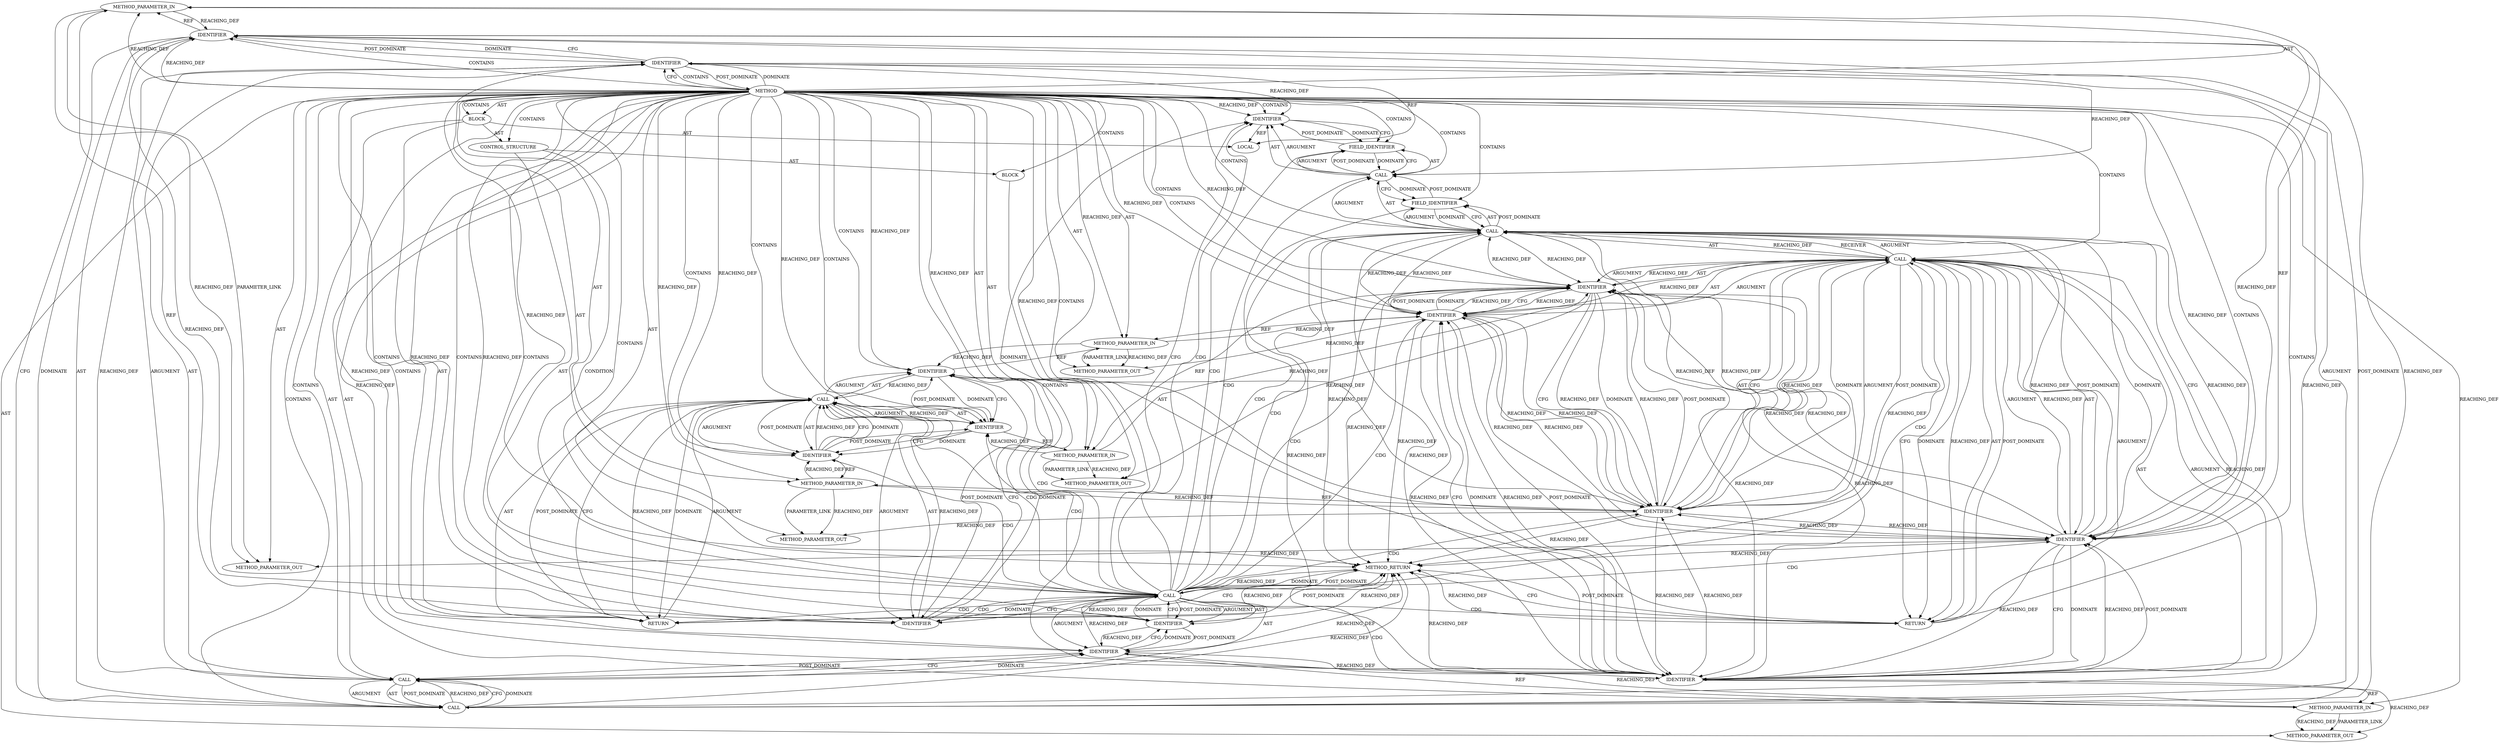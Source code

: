 digraph {
  7522 [label=METHOD_PARAMETER_IN ORDER=1 CODE="struct sock *sk" IS_VARIADIC=false COLUMN_NUMBER=27 LINE_NUMBER=797 TYPE_FULL_NAME="sock*" EVALUATION_STRATEGY="BY_VALUE" INDEX=1 NAME="sk"]
  7526 [label=METHOD_PARAMETER_IN ORDER=5 CODE="unsigned int optlen" IS_VARIADIC=false COLUMN_NUMBER=24 LINE_NUMBER=798 TYPE_FULL_NAME="unsigned int" EVALUATION_STRATEGY="BY_VALUE" INDEX=5 NAME="optlen"]
  7542 [label=IDENTIFIER ORDER=1 ARGUMENT_INDEX=1 CODE="ctx" COLUMN_NUMBER=10 LINE_NUMBER=803 TYPE_FULL_NAME="tls_context*" NAME="ctx"]
  21481 [label=METHOD_PARAMETER_OUT ORDER=1 CODE="struct sock *sk" IS_VARIADIC=false COLUMN_NUMBER=27 LINE_NUMBER=797 TYPE_FULL_NAME="sock*" EVALUATION_STRATEGY="BY_VALUE" INDEX=1 NAME="sk"]
  7524 [label=METHOD_PARAMETER_IN ORDER=3 CODE="int optname" IS_VARIADIC=false COLUMN_NUMBER=55 LINE_NUMBER=797 TYPE_FULL_NAME="int" EVALUATION_STRATEGY="BY_VALUE" INDEX=3 NAME="optname"]
  7554 [label=IDENTIFIER ORDER=3 ARGUMENT_INDEX=3 CODE="optval" COLUMN_NUMBER=40 LINE_NUMBER=806 TYPE_FULL_NAME="sockptr_t" NAME="optval"]
  7521 [label=METHOD COLUMN_NUMBER=1 LINE_NUMBER=797 COLUMN_NUMBER_END=1 IS_EXTERNAL=false SIGNATURE="int tls_setsockopt (sock*,int,int,sockptr_t,unsigned int)" NAME="tls_setsockopt" AST_PARENT_TYPE="TYPE_DECL" AST_PARENT_FULL_NAME="tls_main.c:<global>" ORDER=115 CODE="static int tls_setsockopt(struct sock *sk, int level, int optname,
			  sockptr_t optval, unsigned int optlen)
{
	struct tls_context *ctx = tls_get_ctx(sk);

	if (level != SOL_TLS)
		return ctx->sk_proto->setsockopt(sk, level, optname, optval,
						 optlen);

	return do_tls_setsockopt(sk, optname, optval, optlen);
}" FULL_NAME="tls_setsockopt" LINE_NUMBER_END=807 FILENAME="tls_main.c"]
  7523 [label=METHOD_PARAMETER_IN ORDER=2 CODE="int level" IS_VARIADIC=false COLUMN_NUMBER=44 LINE_NUMBER=797 TYPE_FULL_NAME="int" EVALUATION_STRATEGY="BY_VALUE" INDEX=2 NAME="level"]
  7539 [label=CALL ORDER=1 ARGUMENT_INDEX=-1 CODE="ctx->sk_proto->setsockopt(sk, level, optname, optval,
						 optlen)" COLUMN_NUMBER=10 METHOD_FULL_NAME="setsockopt" LINE_NUMBER=803 TYPE_FULL_NAME="<empty>" DISPATCH_TYPE="STATIC_DISPATCH" SIGNATURE="" NAME="setsockopt"]
  7548 [label=IDENTIFIER ORDER=5 ARGUMENT_INDEX=4 CODE="optval" COLUMN_NUMBER=56 LINE_NUMBER=803 TYPE_FULL_NAME="sockptr_t" NAME="optval"]
  7535 [label=IDENTIFIER ORDER=1 ARGUMENT_INDEX=1 CODE="level" COLUMN_NUMBER=6 LINE_NUMBER=802 TYPE_FULL_NAME="int" NAME="level"]
  7546 [label=IDENTIFIER ORDER=3 ARGUMENT_INDEX=2 CODE="level" COLUMN_NUMBER=40 LINE_NUMBER=803 TYPE_FULL_NAME="int" NAME="level"]
  21485 [label=METHOD_PARAMETER_OUT ORDER=5 CODE="unsigned int optlen" IS_VARIADIC=false COLUMN_NUMBER=24 LINE_NUMBER=798 TYPE_FULL_NAME="unsigned int" EVALUATION_STRATEGY="BY_VALUE" INDEX=5 NAME="optlen"]
  7533 [label=CONTROL_STRUCTURE CONTROL_STRUCTURE_TYPE="IF" ORDER=3 PARSER_TYPE_NAME="CASTIfStatement" ARGUMENT_INDEX=-1 CODE="if (level != SOL_TLS)" COLUMN_NUMBER=2 LINE_NUMBER=802]
  7552 [label=IDENTIFIER ORDER=1 ARGUMENT_INDEX=1 CODE="sk" COLUMN_NUMBER=27 LINE_NUMBER=806 TYPE_FULL_NAME="sock*" NAME="sk"]
  21482 [label=METHOD_PARAMETER_OUT ORDER=2 CODE="int level" IS_VARIADIC=false COLUMN_NUMBER=44 LINE_NUMBER=797 TYPE_FULL_NAME="int" EVALUATION_STRATEGY="BY_VALUE" INDEX=2 NAME="level"]
  7544 [label=FIELD_IDENTIFIER ORDER=2 ARGUMENT_INDEX=2 CODE="setsockopt" COLUMN_NUMBER=10 LINE_NUMBER=803 CANONICAL_NAME="setsockopt"]
  7540 [label=CALL ORDER=1 ARGUMENT_INDEX=0 CODE="ctx->sk_proto->setsockopt" COLUMN_NUMBER=10 METHOD_FULL_NAME="<operator>.indirectFieldAccess" LINE_NUMBER=803 TYPE_FULL_NAME="<empty>" DISPATCH_TYPE="STATIC_DISPATCH" SIGNATURE="" NAME="<operator>.indirectFieldAccess"]
  7556 [label=METHOD_RETURN ORDER=7 CODE="RET" COLUMN_NUMBER=1 LINE_NUMBER=797 TYPE_FULL_NAME="int" EVALUATION_STRATEGY="BY_VALUE"]
  7543 [label=FIELD_IDENTIFIER ORDER=2 ARGUMENT_INDEX=2 CODE="sk_proto" COLUMN_NUMBER=10 LINE_NUMBER=803 CANONICAL_NAME="sk_proto"]
  7534 [label=CALL ORDER=1 ARGUMENT_INDEX=-1 CODE="level != SOL_TLS" COLUMN_NUMBER=6 METHOD_FULL_NAME="<operator>.notEquals" LINE_NUMBER=802 TYPE_FULL_NAME="<empty>" DISPATCH_TYPE="STATIC_DISPATCH" SIGNATURE="" NAME="<operator>.notEquals"]
  21483 [label=METHOD_PARAMETER_OUT ORDER=3 CODE="int optname" IS_VARIADIC=false COLUMN_NUMBER=55 LINE_NUMBER=797 TYPE_FULL_NAME="int" EVALUATION_STRATEGY="BY_VALUE" INDEX=3 NAME="optname"]
  7532 [label=IDENTIFIER ORDER=1 ARGUMENT_INDEX=1 CODE="sk" COLUMN_NUMBER=40 LINE_NUMBER=800 TYPE_FULL_NAME="sock*" NAME="sk"]
  7536 [label=IDENTIFIER ORDER=2 ARGUMENT_INDEX=2 CODE="SOL_TLS" COLUMN_NUMBER=15 LINE_NUMBER=802 TYPE_FULL_NAME="ANY" NAME="SOL_TLS"]
  7525 [label=METHOD_PARAMETER_IN ORDER=4 CODE="sockptr_t optval" IS_VARIADIC=false COLUMN_NUMBER=6 LINE_NUMBER=798 TYPE_FULL_NAME="sockptr_t" EVALUATION_STRATEGY="BY_VALUE" INDEX=4 NAME="optval"]
  7555 [label=IDENTIFIER ORDER=4 ARGUMENT_INDEX=4 CODE="optlen" COLUMN_NUMBER=48 LINE_NUMBER=806 TYPE_FULL_NAME="unsigned int" NAME="optlen"]
  7550 [label=RETURN ORDER=4 ARGUMENT_INDEX=-1 CODE="return do_tls_setsockopt(sk, optname, optval, optlen);" COLUMN_NUMBER=2 LINE_NUMBER=806]
  7529 [label=CALL ORDER=2 ARGUMENT_INDEX=-1 CODE="*ctx = tls_get_ctx(sk)" COLUMN_NUMBER=21 METHOD_FULL_NAME="<operator>.assignment" LINE_NUMBER=800 TYPE_FULL_NAME="<empty>" DISPATCH_TYPE="STATIC_DISPATCH" SIGNATURE="" NAME="<operator>.assignment"]
  7541 [label=CALL ORDER=1 ARGUMENT_INDEX=1 CODE="ctx->sk_proto" COLUMN_NUMBER=10 METHOD_FULL_NAME="<operator>.indirectFieldAccess" LINE_NUMBER=803 TYPE_FULL_NAME="<empty>" DISPATCH_TYPE="STATIC_DISPATCH" SIGNATURE="" NAME="<operator>.indirectFieldAccess"]
  7545 [label=IDENTIFIER ORDER=2 ARGUMENT_INDEX=1 CODE="sk" COLUMN_NUMBER=36 LINE_NUMBER=803 TYPE_FULL_NAME="sock*" NAME="sk"]
  7537 [label=BLOCK ORDER=2 ARGUMENT_INDEX=-1 CODE="<empty>" COLUMN_NUMBER=3 LINE_NUMBER=803 TYPE_FULL_NAME="void"]
  21484 [label=METHOD_PARAMETER_OUT ORDER=4 CODE="sockptr_t optval" IS_VARIADIC=false COLUMN_NUMBER=6 LINE_NUMBER=798 TYPE_FULL_NAME="sockptr_t" EVALUATION_STRATEGY="BY_VALUE" INDEX=4 NAME="optval"]
  7528 [label=LOCAL ORDER=1 CODE="struct tls_context* ctx" COLUMN_NUMBER=21 LINE_NUMBER=800 TYPE_FULL_NAME="tls_context*" NAME="ctx"]
  7531 [label=CALL ORDER=2 ARGUMENT_INDEX=2 CODE="tls_get_ctx(sk)" COLUMN_NUMBER=28 METHOD_FULL_NAME="tls_get_ctx" LINE_NUMBER=800 TYPE_FULL_NAME="<empty>" DISPATCH_TYPE="STATIC_DISPATCH" SIGNATURE="" NAME="tls_get_ctx"]
  7527 [label=BLOCK ORDER=6 ARGUMENT_INDEX=-1 CODE="{
	struct tls_context *ctx = tls_get_ctx(sk);

	if (level != SOL_TLS)
		return ctx->sk_proto->setsockopt(sk, level, optname, optval,
						 optlen);

	return do_tls_setsockopt(sk, optname, optval, optlen);
}" COLUMN_NUMBER=1 LINE_NUMBER=799 TYPE_FULL_NAME="void"]
  7530 [label=IDENTIFIER ORDER=1 ARGUMENT_INDEX=1 CODE="ctx" COLUMN_NUMBER=22 LINE_NUMBER=800 TYPE_FULL_NAME="tls_context*" NAME="ctx"]
  7553 [label=IDENTIFIER ORDER=2 ARGUMENT_INDEX=2 CODE="optname" COLUMN_NUMBER=31 LINE_NUMBER=806 TYPE_FULL_NAME="int" NAME="optname"]
  7538 [label=RETURN ORDER=1 ARGUMENT_INDEX=1 CODE="return ctx->sk_proto->setsockopt(sk, level, optname, optval,
						 optlen);" COLUMN_NUMBER=3 LINE_NUMBER=803]
  7551 [label=CALL ORDER=1 ARGUMENT_INDEX=-1 CODE="do_tls_setsockopt(sk, optname, optval, optlen)" COLUMN_NUMBER=9 METHOD_FULL_NAME="do_tls_setsockopt" LINE_NUMBER=806 TYPE_FULL_NAME="<empty>" DISPATCH_TYPE="STATIC_DISPATCH" SIGNATURE="" NAME="do_tls_setsockopt"]
  7549 [label=IDENTIFIER ORDER=6 ARGUMENT_INDEX=5 CODE="optlen" COLUMN_NUMBER=8 LINE_NUMBER=804 TYPE_FULL_NAME="unsigned int" NAME="optlen"]
  7547 [label=IDENTIFIER ORDER=4 ARGUMENT_INDEX=3 CODE="optname" COLUMN_NUMBER=47 LINE_NUMBER=803 TYPE_FULL_NAME="int" NAME="optname"]
  7521 -> 7549 [label=CONTAINS ]
  7534 -> 7536 [label=POST_DOMINATE ]
  7547 -> 7545 [label=REACHING_DEF VARIABLE="optname"]
  7546 -> 7549 [label=REACHING_DEF VARIABLE="level"]
  7548 -> 7547 [label=REACHING_DEF VARIABLE="optval"]
  7534 -> 7556 [label=REACHING_DEF VARIABLE="level != SOL_TLS"]
  7535 -> 7534 [label=REACHING_DEF VARIABLE="level"]
  7545 -> 7540 [label=REACHING_DEF VARIABLE="sk"]
  7534 -> 7546 [label=CDG ]
  7540 -> 7545 [label=DOMINATE ]
  7546 -> 7547 [label=CFG ]
  7551 -> 7555 [label=ARGUMENT ]
  7521 -> 7524 [label=REACHING_DEF VARIABLE=""]
  7547 -> 7548 [label=DOMINATE ]
  7539 -> 7545 [label=AST ]
  7527 -> 7550 [label=AST ]
  7536 -> 7534 [label=REACHING_DEF VARIABLE="SOL_TLS"]
  7547 -> 7556 [label=REACHING_DEF VARIABLE="optname"]
  7547 -> 21483 [label=REACHING_DEF VARIABLE="optname"]
  7539 -> 7538 [label=CFG ]
  7548 -> 7556 [label=REACHING_DEF VARIABLE="optval"]
  7521 -> 7545 [label=REACHING_DEF VARIABLE=""]
  7547 -> 7539 [label=REACHING_DEF VARIABLE="optname"]
  7539 -> 7548 [label=AST ]
  7521 -> 7556 [label=AST ]
  7539 -> 7538 [label=DOMINATE ]
  7521 -> 7546 [label=REACHING_DEF VARIABLE=""]
  7545 -> 21481 [label=REACHING_DEF VARIABLE="sk"]
  7551 -> 7552 [label=AST ]
  7539 -> 7540 [label=RECEIVER ]
  7540 -> 7548 [label=REACHING_DEF VARIABLE="ctx->sk_proto->setsockopt"]
  7521 -> 7538 [label=CONTAINS ]
  7532 -> 7531 [label=REACHING_DEF VARIABLE="sk"]
  7521 -> 7554 [label=CONTAINS ]
  7521 -> 21482 [label=AST ]
  7538 -> 7539 [label=AST ]
  7531 -> 7529 [label=REACHING_DEF VARIABLE="tls_get_ctx(sk)"]
  7521 -> 21481 [label=AST ]
  7531 -> 7532 [label=AST ]
  7526 -> 21485 [label=REACHING_DEF VARIABLE="optlen"]
  7530 -> 7542 [label=REACHING_DEF VARIABLE="ctx"]
  7529 -> 7531 [label=ARGUMENT ]
  7530 -> 7541 [label=REACHING_DEF VARIABLE="ctx"]
  7549 -> 7540 [label=REACHING_DEF VARIABLE="optlen"]
  7534 -> 7541 [label=CDG ]
  7521 -> 7546 [label=CONTAINS ]
  7539 -> 7538 [label=REACHING_DEF VARIABLE="ctx->sk_proto->setsockopt(sk, level, optname, optval,
						 optlen)"]
  7539 -> 7549 [label=ARGUMENT ]
  7544 -> 7540 [label=DOMINATE ]
  7551 -> 7550 [label=CFG ]
  7524 -> 7553 [label=REACHING_DEF VARIABLE="optname"]
  7534 -> 7536 [label=ARGUMENT ]
  7540 -> 7539 [label=REACHING_DEF VARIABLE="ctx->sk_proto->setsockopt"]
  7548 -> 7549 [label=CFG ]
  7554 -> 7553 [label=POST_DOMINATE ]
  7532 -> 7530 [label=POST_DOMINATE ]
  7545 -> 7522 [label=REF ]
  7521 -> 7530 [label=DOMINATE ]
  7521 -> 7542 [label=REACHING_DEF VARIABLE=""]
  7546 -> 7547 [label=DOMINATE ]
  7543 -> 7541 [label=DOMINATE ]
  7550 -> 7551 [label=ARGUMENT ]
  7532 -> 7552 [label=REACHING_DEF VARIABLE="sk"]
  7541 -> 7543 [label=AST ]
  7552 -> 7522 [label=REF ]
  7534 -> 7552 [label=CDG ]
  7545 -> 7546 [label=REACHING_DEF VARIABLE="sk"]
  7530 -> 7532 [label=DOMINATE ]
  7547 -> 7548 [label=REACHING_DEF VARIABLE="optname"]
  7524 -> 21483 [label=PARAMETER_LINK ]
  7524 -> 7547 [label=REACHING_DEF VARIABLE="optname"]
  7526 -> 21485 [label=PARAMETER_LINK ]
  7541 -> 7543 [label=ARGUMENT ]
  7540 -> 7544 [label=AST ]
  7534 -> 7542 [label=CDG ]
  7524 -> 21483 [label=REACHING_DEF VARIABLE="optname"]
  7532 -> 7531 [label=CFG ]
  7527 -> 7533 [label=AST ]
  7530 -> 7556 [label=REACHING_DEF VARIABLE="ctx"]
  7546 -> 7545 [label=REACHING_DEF VARIABLE="level"]
  7521 -> 7555 [label=REACHING_DEF VARIABLE=""]
  7521 -> 7536 [label=REACHING_DEF VARIABLE=""]
  7534 -> 7536 [label=AST ]
  7521 -> 7531 [label=CONTAINS ]
  7527 -> 7529 [label=AST ]
  7521 -> 7552 [label=REACHING_DEF VARIABLE=""]
  7552 -> 7551 [label=REACHING_DEF VARIABLE="sk"]
  7551 -> 7553 [label=ARGUMENT ]
  7534 -> 7552 [label=DOMINATE ]
  7548 -> 7547 [label=POST_DOMINATE ]
  7546 -> 7548 [label=REACHING_DEF VARIABLE="level"]
  7534 -> 7545 [label=CDG ]
  7534 -> 7542 [label=DOMINATE ]
  7551 -> 7554 [label=ARGUMENT ]
  7525 -> 21484 [label=REACHING_DEF VARIABLE="optval"]
  7535 -> 7529 [label=POST_DOMINATE ]
  7534 -> 7551 [label=CDG ]
  7532 -> 7545 [label=REACHING_DEF VARIABLE="sk"]
  7526 -> 7549 [label=REACHING_DEF VARIABLE="optlen"]
  7554 -> 7555 [label=CFG ]
  7556 -> 7550 [label=POST_DOMINATE ]
  7549 -> 7556 [label=REACHING_DEF VARIABLE="optlen"]
  7549 -> 7545 [label=REACHING_DEF VARIABLE="optlen"]
  7521 -> 7547 [label=REACHING_DEF VARIABLE=""]
  7552 -> 7553 [label=CFG ]
  7534 -> 7538 [label=CDG ]
  7521 -> 7540 [label=CONTAINS ]
  7549 -> 21485 [label=REACHING_DEF VARIABLE="optlen"]
  7521 -> 7524 [label=AST ]
  7542 -> 7543 [label=DOMINATE ]
  7521 -> 7553 [label=CONTAINS ]
  7530 -> 7528 [label=REF ]
  7545 -> 7549 [label=REACHING_DEF VARIABLE="sk"]
  7531 -> 7532 [label=ARGUMENT ]
  7536 -> 7534 [label=DOMINATE ]
  7539 -> 7545 [label=ARGUMENT ]
  7534 -> 7535 [label=AST ]
  7521 -> 7551 [label=CONTAINS ]
  7539 -> 7540 [label=ARGUMENT ]
  7531 -> 7532 [label=POST_DOMINATE ]
  7521 -> 7526 [label=AST ]
  7521 -> 21485 [label=AST ]
  7551 -> 7550 [label=DOMINATE ]
  7521 -> 7525 [label=REACHING_DEF VARIABLE=""]
  7533 -> 7537 [label=AST ]
  7521 -> 7545 [label=CONTAINS ]
  7553 -> 7554 [label=DOMINATE ]
  7546 -> 7539 [label=REACHING_DEF VARIABLE="level"]
  7539 -> 7540 [label=AST ]
  7521 -> 7554 [label=REACHING_DEF VARIABLE=""]
  7545 -> 7539 [label=REACHING_DEF VARIABLE="sk"]
  7526 -> 7555 [label=REACHING_DEF VARIABLE="optlen"]
  7521 -> 7529 [label=CONTAINS ]
  7539 -> 7547 [label=AST ]
  7555 -> 7551 [label=REACHING_DEF VARIABLE="optlen"]
  7548 -> 7540 [label=REACHING_DEF VARIABLE="optval"]
  7549 -> 7546 [label=REACHING_DEF VARIABLE="optlen"]
  7538 -> 7539 [label=POST_DOMINATE ]
  7553 -> 7524 [label=REF ]
  7547 -> 7524 [label=REF ]
  7554 -> 7525 [label=REF ]
  7529 -> 7531 [label=AST ]
  7530 -> 7521 [label=POST_DOMINATE ]
  7536 -> 7556 [label=REACHING_DEF VARIABLE="SOL_TLS"]
  7549 -> 7526 [label=REF ]
  7531 -> 7529 [label=CFG ]
  7540 -> 7556 [label=REACHING_DEF VARIABLE="ctx->sk_proto->setsockopt"]
  7529 -> 7530 [label=ARGUMENT ]
  7531 -> 7556 [label=REACHING_DEF VARIABLE="tls_get_ctx(sk)"]
  7543 -> 7542 [label=POST_DOMINATE ]
  7550 -> 7556 [label=CFG ]
  7529 -> 7535 [label=CFG ]
  7539 -> 7556 [label=REACHING_DEF VARIABLE="ctx->sk_proto->setsockopt(sk, level, optname, optval,
						 optlen)"]
  7521 -> 7532 [label=REACHING_DEF VARIABLE=""]
  7555 -> 7551 [label=CFG ]
  7545 -> 7548 [label=REACHING_DEF VARIABLE="sk"]
  7535 -> 7536 [label=CFG ]
  7545 -> 7546 [label=CFG ]
  7532 -> 7522 [label=REF ]
  7534 -> 7552 [label=CFG ]
  7550 -> 7556 [label=REACHING_DEF VARIABLE="<RET>"]
  7542 -> 7543 [label=CFG ]
  7534 -> 7539 [label=CDG ]
  7551 -> 7554 [label=AST ]
  7534 -> 7553 [label=CDG ]
  7540 -> 7545 [label=CFG ]
  7546 -> 7523 [label=REF ]
  7521 -> 7532 [label=CONTAINS ]
  7521 -> 7530 [label=CFG ]
  7521 -> 7535 [label=REACHING_DEF VARIABLE=""]
  7548 -> 7546 [label=REACHING_DEF VARIABLE="optval"]
  7521 -> 7530 [label=CONTAINS ]
  7521 -> 7555 [label=CONTAINS ]
  7535 -> 7546 [label=REACHING_DEF VARIABLE="level"]
  7521 -> 7539 [label=CONTAINS ]
  7549 -> 7548 [label=REACHING_DEF VARIABLE="optlen"]
  7521 -> 7534 [label=CONTAINS ]
  7534 -> 7556 [label=DOMINATE ]
  7535 -> 7523 [label=REF ]
  7521 -> 7526 [label=REACHING_DEF VARIABLE=""]
  7551 -> 7552 [label=ARGUMENT ]
  7546 -> 21482 [label=REACHING_DEF VARIABLE="level"]
  7534 -> 7555 [label=CDG ]
  7522 -> 7532 [label=REACHING_DEF VARIABLE="sk"]
  7521 -> 7548 [label=CONTAINS ]
  7521 -> 7549 [label=REACHING_DEF VARIABLE=""]
  7540 -> 7546 [label=REACHING_DEF VARIABLE="ctx->sk_proto->setsockopt"]
  7550 -> 7551 [label=AST ]
  7545 -> 7556 [label=REACHING_DEF VARIABLE="sk"]
  7522 -> 21481 [label=REACHING_DEF VARIABLE="sk"]
  7542 -> 7528 [label=REF ]
  7541 -> 7544 [label=DOMINATE ]
  7548 -> 7549 [label=REACHING_DEF VARIABLE="optval"]
  7546 -> 7545 [label=POST_DOMINATE ]
  7548 -> 7539 [label=REACHING_DEF VARIABLE="optval"]
  7556 -> 7534 [label=POST_DOMINATE ]
  7540 -> 7547 [label=REACHING_DEF VARIABLE="ctx->sk_proto->setsockopt"]
  7534 -> 7549 [label=CDG ]
  7541 -> 7544 [label=CFG ]
  7539 -> 7546 [label=AST ]
  7521 -> 7541 [label=CONTAINS ]
  7552 -> 7553 [label=DOMINATE ]
  7537 -> 7538 [label=AST ]
  7521 -> 7535 [label=CONTAINS ]
  7534 -> 7544 [label=CDG ]
  7529 -> 7556 [label=REACHING_DEF VARIABLE="*ctx = tls_get_ctx(sk)"]
  7541 -> 7543 [label=POST_DOMINATE ]
  7521 -> 7543 [label=CONTAINS ]
  7534 -> 7547 [label=CDG ]
  7545 -> 7546 [label=DOMINATE ]
  7521 -> 7536 [label=CONTAINS ]
  7534 -> 7550 [label=CDG ]
  7551 -> 7553 [label=AST ]
  7547 -> 7540 [label=REACHING_DEF VARIABLE="optname"]
  7555 -> 7554 [label=POST_DOMINATE ]
  7534 -> 7548 [label=CDG ]
  7546 -> 7547 [label=REACHING_DEF VARIABLE="level"]
  7541 -> 7542 [label=AST ]
  7521 -> 7544 [label=CONTAINS ]
  7539 -> 7547 [label=ARGUMENT ]
  7522 -> 21481 [label=PARAMETER_LINK ]
  7534 -> 7535 [label=ARGUMENT ]
  7521 -> 7552 [label=CONTAINS ]
  7521 -> 7527 [label=AST ]
  7549 -> 7547 [label=REACHING_DEF VARIABLE="optlen"]
  7521 -> 7547 [label=CONTAINS ]
  7529 -> 7531 [label=POST_DOMINATE ]
  7549 -> 7548 [label=POST_DOMINATE ]
  7538 -> 7556 [label=REACHING_DEF VARIABLE="<RET>"]
  7534 -> 7543 [label=CDG ]
  7534 -> 7554 [label=CDG ]
  7523 -> 21482 [label=REACHING_DEF VARIABLE="level"]
  7545 -> 7540 [label=POST_DOMINATE ]
  7532 -> 7531 [label=DOMINATE ]
  7553 -> 7554 [label=CFG ]
  7544 -> 7540 [label=CFG ]
  7525 -> 7554 [label=REACHING_DEF VARIABLE="optval"]
  7536 -> 7535 [label=REACHING_DEF VARIABLE="SOL_TLS"]
  7521 -> 7525 [label=AST ]
  7523 -> 21482 [label=PARAMETER_LINK ]
  7546 -> 7556 [label=REACHING_DEF VARIABLE="level"]
  7547 -> 7546 [label=REACHING_DEF VARIABLE="optname"]
  7521 -> 7527 [label=CONTAINS ]
  7551 -> 7550 [label=REACHING_DEF VARIABLE="do_tls_setsockopt(sk, optname, optval, optlen)"]
  7521 -> 7523 [label=AST ]
  7525 -> 7548 [label=REACHING_DEF VARIABLE="optval"]
  7539 -> 7549 [label=POST_DOMINATE ]
  7540 -> 7544 [label=POST_DOMINATE ]
  7521 -> 7548 [label=REACHING_DEF VARIABLE=""]
  7534 -> 7542 [label=CFG ]
  7541 -> 7542 [label=ARGUMENT ]
  7539 -> 7548 [label=ARGUMENT ]
  7525 -> 21484 [label=PARAMETER_LINK ]
  7539 -> 7546 [label=ARGUMENT ]
  7538 -> 7539 [label=ARGUMENT ]
  7540 -> 7545 [label=REACHING_DEF VARIABLE="ctx->sk_proto->setsockopt"]
  7547 -> 7549 [label=REACHING_DEF VARIABLE="optname"]
  7521 -> 7522 [label=AST ]
  7521 -> 7523 [label=REACHING_DEF VARIABLE=""]
  7530 -> 7529 [label=REACHING_DEF VARIABLE="ctx"]
  7549 -> 7539 [label=CFG ]
  7521 -> 7550 [label=CONTAINS ]
  7539 -> 7549 [label=AST ]
  7548 -> 7545 [label=REACHING_DEF VARIABLE="optval"]
  7535 -> 7536 [label=DOMINATE ]
  7540 -> 7544 [label=ARGUMENT ]
  7530 -> 7532 [label=CFG ]
  7527 -> 7528 [label=AST ]
  7533 -> 7534 [label=AST ]
  7523 -> 7535 [label=REACHING_DEF VARIABLE="level"]
  7543 -> 7541 [label=CFG ]
  7521 -> 7533 [label=CONTAINS ]
  7529 -> 7530 [label=AST ]
  7540 -> 7549 [label=REACHING_DEF VARIABLE="ctx->sk_proto->setsockopt"]
  7547 -> 7548 [label=CFG ]
  7548 -> 7525 [label=REF ]
  7547 -> 7546 [label=POST_DOMINATE ]
  7521 -> 7542 [label=CONTAINS ]
  7521 -> 7537 [label=CONTAINS ]
  7556 -> 7538 [label=POST_DOMINATE ]
  7540 -> 7541 [label=ARGUMENT ]
  7555 -> 7526 [label=REF ]
  7546 -> 7540 [label=REACHING_DEF VARIABLE="level"]
  7548 -> 7549 [label=DOMINATE ]
  7555 -> 7551 [label=DOMINATE ]
  7531 -> 7530 [label=REACHING_DEF VARIABLE="tls_get_ctx(sk)"]
  7544 -> 7541 [label=POST_DOMINATE ]
  7534 -> 7540 [label=CDG ]
  7521 -> 7522 [label=REACHING_DEF VARIABLE=""]
  7549 -> 7539 [label=REACHING_DEF VARIABLE="optlen"]
  7554 -> 7555 [label=DOMINATE ]
  7521 -> 21483 [label=AST ]
  7533 -> 7534 [label=CONDITION ]
  7536 -> 7534 [label=CFG ]
  7529 -> 7535 [label=DOMINATE ]
  7551 -> 7555 [label=AST ]
  7538 -> 7556 [label=CFG ]
  7536 -> 7535 [label=POST_DOMINATE ]
  7531 -> 7529 [label=DOMINATE ]
  7548 -> 21484 [label=REACHING_DEF VARIABLE="optval"]
  7521 -> 21484 [label=AST ]
  7549 -> 7539 [label=DOMINATE ]
  7551 -> 7555 [label=POST_DOMINATE ]
  7540 -> 7541 [label=AST ]
  7553 -> 7552 [label=POST_DOMINATE ]
  7521 -> 7553 [label=REACHING_DEF VARIABLE=""]
  7545 -> 7547 [label=REACHING_DEF VARIABLE="sk"]
  7550 -> 7551 [label=POST_DOMINATE ]
  7554 -> 7551 [label=REACHING_DEF VARIABLE="optval"]
  7553 -> 7551 [label=REACHING_DEF VARIABLE="optname"]
}
